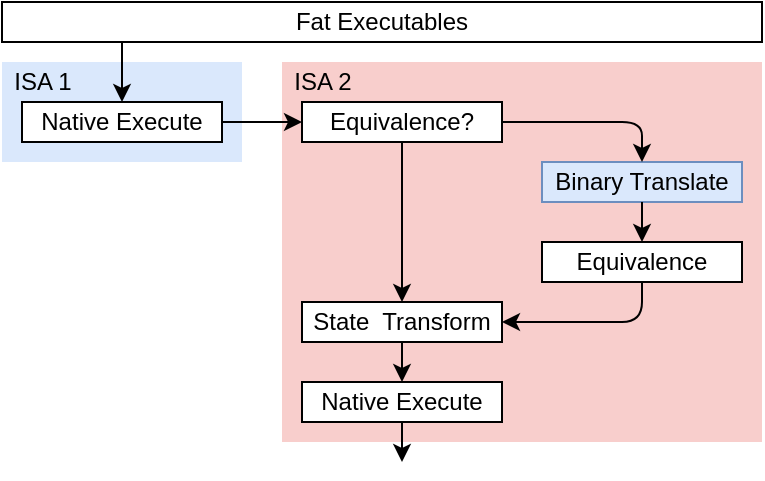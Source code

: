 <mxfile compressed="false" version="15.7.3" type="device">
  <diagram id="ykVG95Ilhz69s982i2kz" name="Page-1">
    <mxGraphModel dx="942" dy="725" grid="1" gridSize="10" guides="0" tooltips="1" connect="1" arrows="1" fold="1" page="1" pageScale="1" pageWidth="850" pageHeight="1100" math="0" shadow="0">
      <root>
        <mxCell id="0" />
        <mxCell id="1" parent="0" />
        <mxCell id="1ibahHNhTM8m2Xh0ROKH-30" value="" style="rounded=0;whiteSpace=wrap;html=1;fillColor=#f8cecc;strokeColor=none;" parent="1" vertex="1">
          <mxGeometry x="220" y="130" width="240" height="190" as="geometry" />
        </mxCell>
        <mxCell id="1ibahHNhTM8m2Xh0ROKH-29" value="" style="rounded=0;whiteSpace=wrap;html=1;fillColor=#dae8fc;strokeColor=none;" parent="1" vertex="1">
          <mxGeometry x="80" y="130" width="120" height="50" as="geometry" />
        </mxCell>
        <mxCell id="1ibahHNhTM8m2Xh0ROKH-1" value="Fat Executables" style="rounded=0;whiteSpace=wrap;html=1;" parent="1" vertex="1">
          <mxGeometry x="80" y="100" width="380" height="20" as="geometry" />
        </mxCell>
        <mxCell id="1ibahHNhTM8m2Xh0ROKH-3" value="Equivalence?" style="rounded=0;whiteSpace=wrap;html=1;" parent="1" vertex="1">
          <mxGeometry x="230" y="150" width="100" height="20" as="geometry" />
        </mxCell>
        <mxCell id="1ibahHNhTM8m2Xh0ROKH-4" value="" style="endArrow=classic;html=1;rounded=0;" parent="1" target="1ibahHNhTM8m2Xh0ROKH-25" edge="1">
          <mxGeometry width="50" height="50" relative="1" as="geometry">
            <mxPoint x="140" y="120" as="sourcePoint" />
            <mxPoint x="140" y="120" as="targetPoint" />
          </mxGeometry>
        </mxCell>
        <mxCell id="1ibahHNhTM8m2Xh0ROKH-7" value="" style="endArrow=classic;html=1;rounded=0;" parent="1" source="1ibahHNhTM8m2Xh0ROKH-3" target="1ibahHNhTM8m2Xh0ROKH-8" edge="1">
          <mxGeometry width="50" height="50" relative="1" as="geometry">
            <mxPoint x="280" y="160" as="sourcePoint" />
            <mxPoint x="260" y="210" as="targetPoint" />
          </mxGeometry>
        </mxCell>
        <mxCell id="1ibahHNhTM8m2Xh0ROKH-8" value="State&amp;nbsp; Transform" style="rounded=0;whiteSpace=wrap;html=1;" parent="1" vertex="1">
          <mxGeometry x="230" y="250" width="100" height="20" as="geometry" />
        </mxCell>
        <mxCell id="1ibahHNhTM8m2Xh0ROKH-9" value="Binary Translate" style="rounded=0;whiteSpace=wrap;html=1;fillColor=#dae8fc;strokeColor=#6c8ebf;" parent="1" vertex="1">
          <mxGeometry x="350" y="180" width="100" height="20" as="geometry" />
        </mxCell>
        <mxCell id="1ibahHNhTM8m2Xh0ROKH-10" value="" style="endArrow=classic;html=1;rounded=1;" parent="1" source="1ibahHNhTM8m2Xh0ROKH-3" target="1ibahHNhTM8m2Xh0ROKH-9" edge="1">
          <mxGeometry width="50" height="50" relative="1" as="geometry">
            <mxPoint x="340" y="260" as="sourcePoint" />
            <mxPoint x="390" y="210" as="targetPoint" />
            <Array as="points">
              <mxPoint x="400" y="160" />
            </Array>
          </mxGeometry>
        </mxCell>
        <mxCell id="1ibahHNhTM8m2Xh0ROKH-12" value="" style="endArrow=classic;html=1;rounded=0;" parent="1" source="1ibahHNhTM8m2Xh0ROKH-8" target="1ibahHNhTM8m2Xh0ROKH-31" edge="1">
          <mxGeometry width="50" height="50" relative="1" as="geometry">
            <mxPoint x="220" y="280" as="sourcePoint" />
            <mxPoint x="280" y="290" as="targetPoint" />
          </mxGeometry>
        </mxCell>
        <mxCell id="1ibahHNhTM8m2Xh0ROKH-16" value="ISA 1" style="text;html=1;align=center;verticalAlign=middle;resizable=0;points=[];autosize=1;strokeColor=none;fillColor=none;rotation=0;" parent="1" vertex="1">
          <mxGeometry x="80" y="130" width="40" height="20" as="geometry" />
        </mxCell>
        <mxCell id="1ibahHNhTM8m2Xh0ROKH-17" value="ISA 2" style="text;html=1;align=center;verticalAlign=middle;resizable=0;points=[];autosize=1;strokeColor=none;fillColor=none;" parent="1" vertex="1">
          <mxGeometry x="220" y="130" width="40" height="20" as="geometry" />
        </mxCell>
        <mxCell id="1ibahHNhTM8m2Xh0ROKH-18" value="" style="endArrow=classic;html=1;rounded=0;" parent="1" source="1ibahHNhTM8m2Xh0ROKH-25" target="1ibahHNhTM8m2Xh0ROKH-3" edge="1">
          <mxGeometry width="50" height="50" relative="1" as="geometry">
            <mxPoint x="170" y="150" as="sourcePoint" />
            <mxPoint x="230" y="145.263" as="targetPoint" />
          </mxGeometry>
        </mxCell>
        <mxCell id="1ibahHNhTM8m2Xh0ROKH-21" value="Equivalence" style="rounded=0;whiteSpace=wrap;html=1;" parent="1" vertex="1">
          <mxGeometry x="350" y="220" width="100" height="20" as="geometry" />
        </mxCell>
        <mxCell id="1ibahHNhTM8m2Xh0ROKH-23" value="" style="endArrow=classic;html=1;rounded=1;" parent="1" source="1ibahHNhTM8m2Xh0ROKH-9" target="1ibahHNhTM8m2Xh0ROKH-21" edge="1">
          <mxGeometry width="50" height="50" relative="1" as="geometry">
            <mxPoint x="310" y="360" as="sourcePoint" />
            <mxPoint x="360" y="310" as="targetPoint" />
          </mxGeometry>
        </mxCell>
        <mxCell id="1ibahHNhTM8m2Xh0ROKH-24" value="" style="endArrow=classic;html=1;rounded=1;" parent="1" source="1ibahHNhTM8m2Xh0ROKH-21" target="1ibahHNhTM8m2Xh0ROKH-8" edge="1">
          <mxGeometry width="50" height="50" relative="1" as="geometry">
            <mxPoint x="340" y="170" as="sourcePoint" />
            <mxPoint x="430" y="190" as="targetPoint" />
            <Array as="points">
              <mxPoint x="400" y="260" />
            </Array>
          </mxGeometry>
        </mxCell>
        <mxCell id="1ibahHNhTM8m2Xh0ROKH-25" value="Native Execute" style="rounded=0;whiteSpace=wrap;html=1;" parent="1" vertex="1">
          <mxGeometry x="90" y="150" width="100" height="20" as="geometry" />
        </mxCell>
        <mxCell id="1ibahHNhTM8m2Xh0ROKH-31" value="Native Execute" style="rounded=0;whiteSpace=wrap;html=1;" parent="1" vertex="1">
          <mxGeometry x="230" y="290" width="100" height="20" as="geometry" />
        </mxCell>
        <mxCell id="1ibahHNhTM8m2Xh0ROKH-32" value="" style="endArrow=classic;html=1;rounded=0;" parent="1" source="1ibahHNhTM8m2Xh0ROKH-31" edge="1">
          <mxGeometry width="50" height="50" relative="1" as="geometry">
            <mxPoint x="280" y="310" as="sourcePoint" />
            <mxPoint x="280" y="330" as="targetPoint" />
          </mxGeometry>
        </mxCell>
      </root>
    </mxGraphModel>
  </diagram>
</mxfile>

